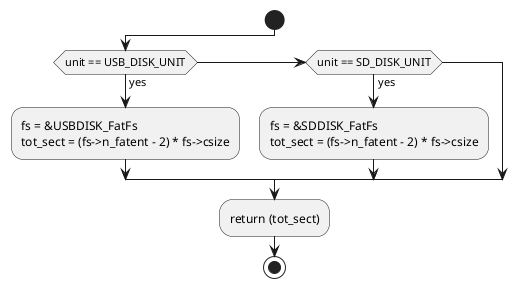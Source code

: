 @startuml
start
    if(unit == USB_DISK_UNIT) then (yes)
        :fs = &USBDISK_FatFs
        tot_sect = (fs->n_fatent - 2) * fs->csize;
    elseif (unit == SD_DISK_UNIT) then (yes)
        :fs = &SDDISK_FatFs
        tot_sect = (fs->n_fatent - 2) * fs->csize;
    endif
    :return (tot_sect);
stop
@endum 